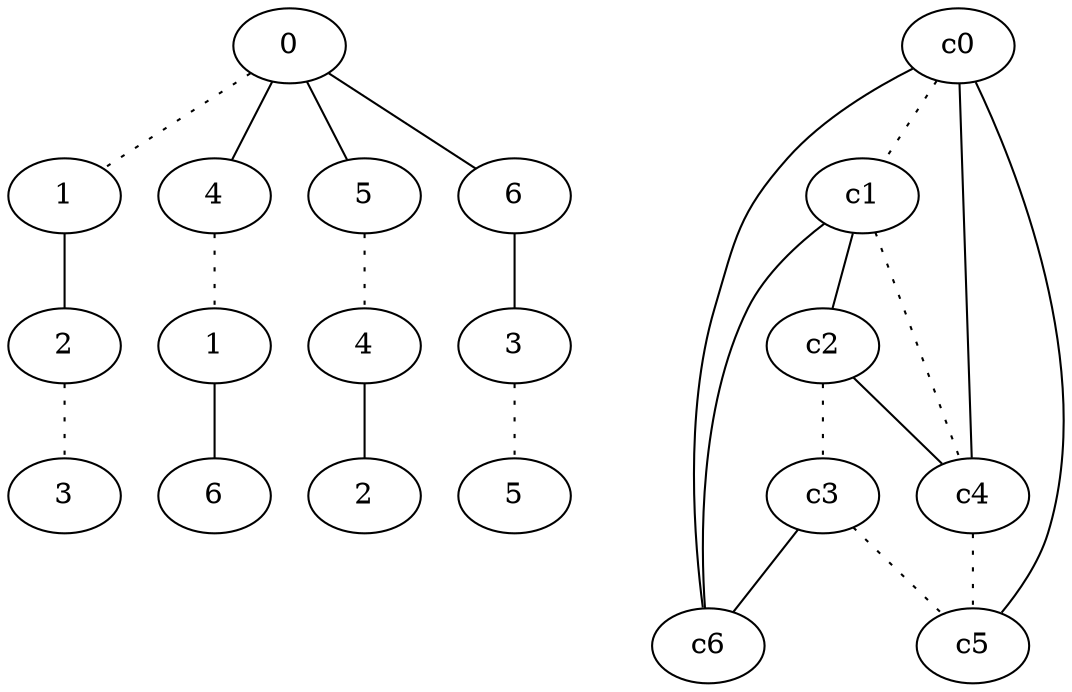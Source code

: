 graph {
a0[label=0];
a1[label=1];
a2[label=2];
a3[label=3];
a4[label=4];
a5[label=1];
a6[label=6];
a7[label=5];
a8[label=4];
a9[label=2];
a10[label=6];
a11[label=3];
a12[label=5];
a0 -- a1 [style=dotted];
a0 -- a4;
a0 -- a7;
a0 -- a10;
a1 -- a2;
a2 -- a3 [style=dotted];
a4 -- a5 [style=dotted];
a5 -- a6;
a7 -- a8 [style=dotted];
a8 -- a9;
a10 -- a11;
a11 -- a12 [style=dotted];
c0 -- c1 [style=dotted];
c0 -- c4;
c0 -- c5;
c0 -- c6;
c1 -- c2;
c1 -- c4 [style=dotted];
c1 -- c6;
c2 -- c3 [style=dotted];
c2 -- c4;
c3 -- c5 [style=dotted];
c3 -- c6;
c4 -- c5 [style=dotted];
}
